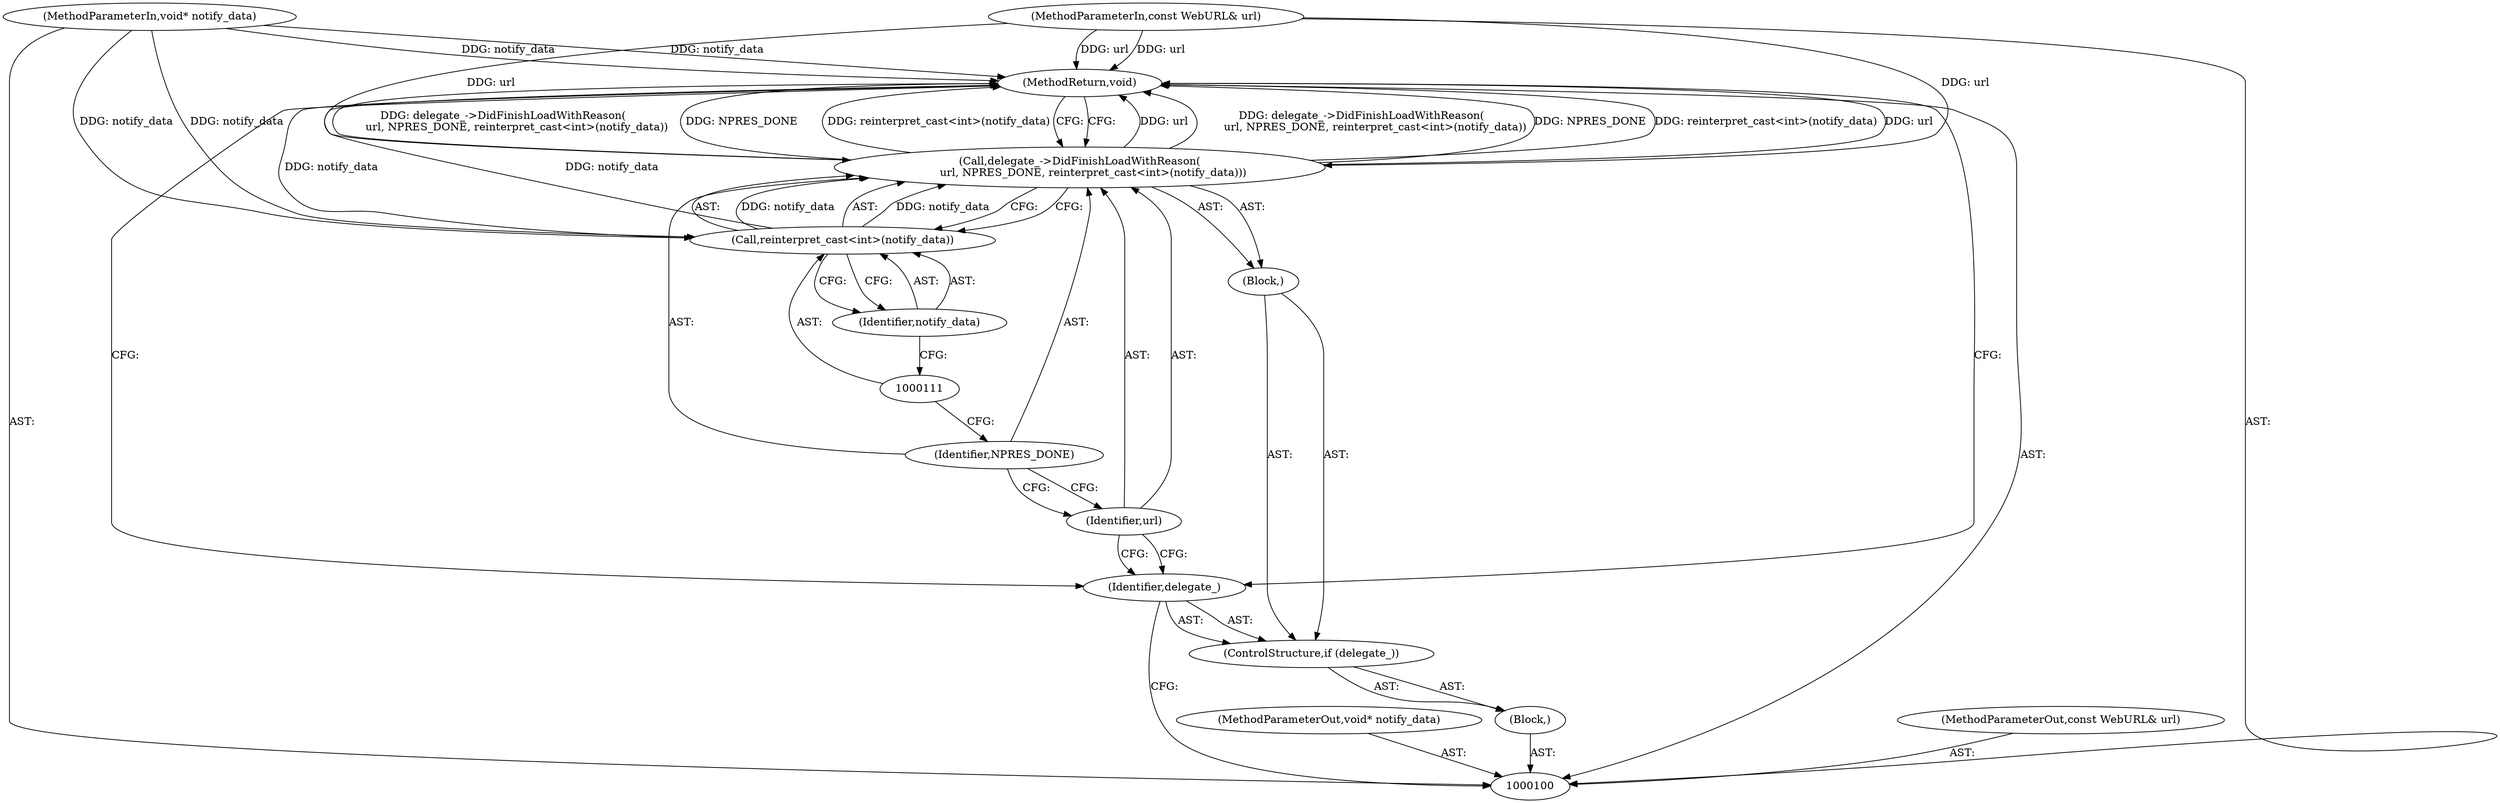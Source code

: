 digraph "0_Chrome_ea3d1d84be3d6f97bf50e76511c9e26af6895533_44" {
"1000113" [label="(MethodReturn,void)"];
"1000102" [label="(MethodParameterIn,void* notify_data)"];
"1000131" [label="(MethodParameterOut,void* notify_data)"];
"1000103" [label="(Block,)"];
"1000101" [label="(MethodParameterIn,const WebURL& url)"];
"1000130" [label="(MethodParameterOut,const WebURL& url)"];
"1000106" [label="(Block,)"];
"1000104" [label="(ControlStructure,if (delegate_))"];
"1000105" [label="(Identifier,delegate_)"];
"1000107" [label="(Call,delegate_->DidFinishLoadWithReason(\n        url, NPRES_DONE, reinterpret_cast<int>(notify_data)))"];
"1000109" [label="(Identifier,NPRES_DONE)"];
"1000110" [label="(Call,reinterpret_cast<int>(notify_data))"];
"1000112" [label="(Identifier,notify_data)"];
"1000108" [label="(Identifier,url)"];
"1000113" -> "1000100"  [label="AST: "];
"1000113" -> "1000107"  [label="CFG: "];
"1000113" -> "1000105"  [label="CFG: "];
"1000107" -> "1000113"  [label="DDG: url"];
"1000107" -> "1000113"  [label="DDG: delegate_->DidFinishLoadWithReason(\n        url, NPRES_DONE, reinterpret_cast<int>(notify_data))"];
"1000107" -> "1000113"  [label="DDG: NPRES_DONE"];
"1000107" -> "1000113"  [label="DDG: reinterpret_cast<int>(notify_data)"];
"1000102" -> "1000113"  [label="DDG: notify_data"];
"1000110" -> "1000113"  [label="DDG: notify_data"];
"1000101" -> "1000113"  [label="DDG: url"];
"1000102" -> "1000100"  [label="AST: "];
"1000102" -> "1000113"  [label="DDG: notify_data"];
"1000102" -> "1000110"  [label="DDG: notify_data"];
"1000131" -> "1000100"  [label="AST: "];
"1000103" -> "1000100"  [label="AST: "];
"1000104" -> "1000103"  [label="AST: "];
"1000101" -> "1000100"  [label="AST: "];
"1000101" -> "1000113"  [label="DDG: url"];
"1000101" -> "1000107"  [label="DDG: url"];
"1000130" -> "1000100"  [label="AST: "];
"1000106" -> "1000104"  [label="AST: "];
"1000107" -> "1000106"  [label="AST: "];
"1000104" -> "1000103"  [label="AST: "];
"1000105" -> "1000104"  [label="AST: "];
"1000106" -> "1000104"  [label="AST: "];
"1000105" -> "1000104"  [label="AST: "];
"1000105" -> "1000100"  [label="CFG: "];
"1000108" -> "1000105"  [label="CFG: "];
"1000113" -> "1000105"  [label="CFG: "];
"1000107" -> "1000106"  [label="AST: "];
"1000107" -> "1000110"  [label="CFG: "];
"1000108" -> "1000107"  [label="AST: "];
"1000109" -> "1000107"  [label="AST: "];
"1000110" -> "1000107"  [label="AST: "];
"1000113" -> "1000107"  [label="CFG: "];
"1000107" -> "1000113"  [label="DDG: url"];
"1000107" -> "1000113"  [label="DDG: delegate_->DidFinishLoadWithReason(\n        url, NPRES_DONE, reinterpret_cast<int>(notify_data))"];
"1000107" -> "1000113"  [label="DDG: NPRES_DONE"];
"1000107" -> "1000113"  [label="DDG: reinterpret_cast<int>(notify_data)"];
"1000101" -> "1000107"  [label="DDG: url"];
"1000110" -> "1000107"  [label="DDG: notify_data"];
"1000109" -> "1000107"  [label="AST: "];
"1000109" -> "1000108"  [label="CFG: "];
"1000111" -> "1000109"  [label="CFG: "];
"1000110" -> "1000107"  [label="AST: "];
"1000110" -> "1000112"  [label="CFG: "];
"1000111" -> "1000110"  [label="AST: "];
"1000112" -> "1000110"  [label="AST: "];
"1000107" -> "1000110"  [label="CFG: "];
"1000110" -> "1000113"  [label="DDG: notify_data"];
"1000110" -> "1000107"  [label="DDG: notify_data"];
"1000102" -> "1000110"  [label="DDG: notify_data"];
"1000112" -> "1000110"  [label="AST: "];
"1000112" -> "1000111"  [label="CFG: "];
"1000110" -> "1000112"  [label="CFG: "];
"1000108" -> "1000107"  [label="AST: "];
"1000108" -> "1000105"  [label="CFG: "];
"1000109" -> "1000108"  [label="CFG: "];
}
